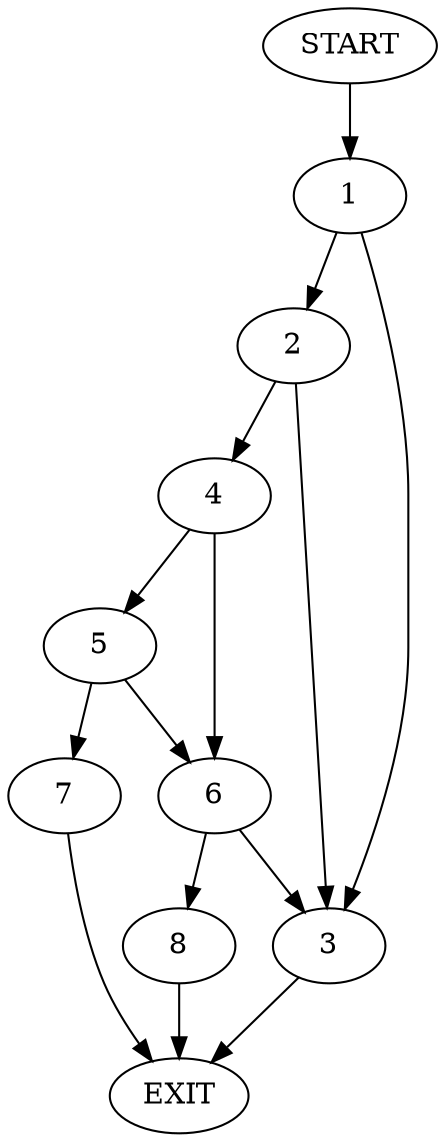 digraph {
0 [label="START"]
9 [label="EXIT"]
0 -> 1
1 -> 2
1 -> 3
3 -> 9
2 -> 3
2 -> 4
4 -> 5
4 -> 6
5 -> 7
5 -> 6
6 -> 3
6 -> 8
7 -> 9
8 -> 9
}
